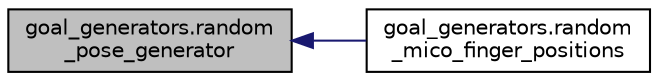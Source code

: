 digraph "goal_generators.random_pose_generator"
{
  edge [fontname="Helvetica",fontsize="10",labelfontname="Helvetica",labelfontsize="10"];
  node [fontname="Helvetica",fontsize="10",shape=record];
  rankdir="LR";
  Node1 [label="goal_generators.random\l_pose_generator",height=0.2,width=0.4,color="black", fillcolor="grey75", style="filled", fontcolor="black"];
  Node1 -> Node2 [dir="back",color="midnightblue",fontsize="10",style="solid"];
  Node2 [label="goal_generators.random\l_mico_finger_positions",height=0.2,width=0.4,color="black", fillcolor="white", style="filled",URL="$namespacegoal__generators.html#a092d3fe84232b5b0ead199e6d5a822eb"];
}
